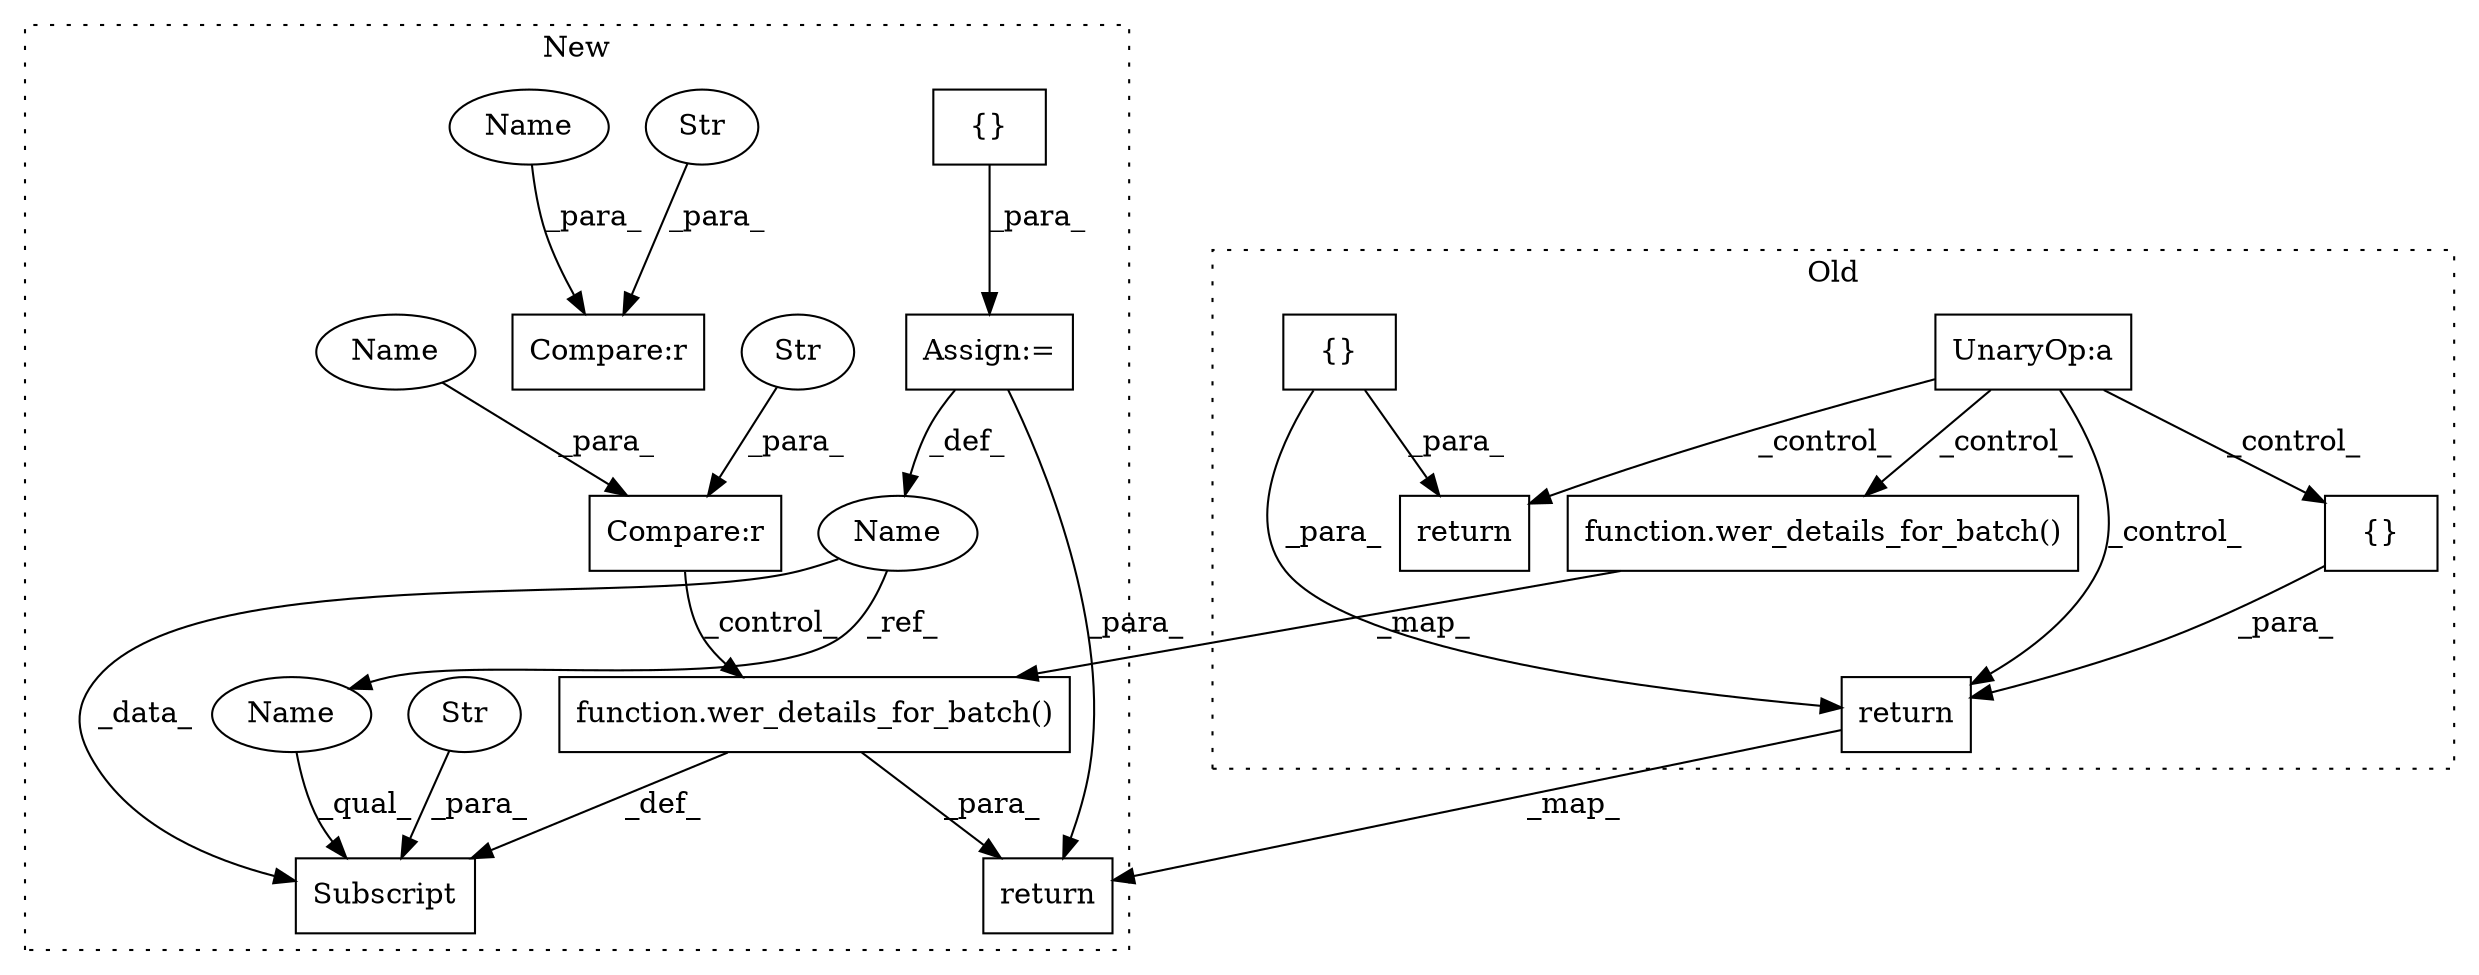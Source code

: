 digraph G {
subgraph cluster0 {
1 [label="function.wer_details_for_batch()" a="75" s="3299,3335" l="22,1" shape="box"];
8 [label="UnaryOp:a" a="61" s="3139" l="14" shape="box"];
10 [label="{}" a="95" s="3291,3336" l="1,1" shape="box"];
14 [label="return" a="93" s="3350" l="7" shape="box"];
16 [label="{}" a="59" s="3086,3115" l="1,0" shape="box"];
17 [label="return" a="93" s="3378" l="7" shape="box"];
label = "Old";
style="dotted";
}
subgraph cluster1 {
2 [label="function.wer_details_for_batch()" a="75" s="3405,3441" l="22,1" shape="box"];
3 [label="Subscript" a="63" s="3390,0" l="12,0" shape="box"];
4 [label="Str" a="66" s="3396" l="5" shape="ellipse"];
5 [label="{}" a="95" s="3091,3092" l="2,1" shape="box"];
6 [label="Name" a="87" s="3083" l="5" shape="ellipse"];
7 [label="Assign:=" a="68" s="3088" l="3" shape="box"];
9 [label="Compare:r" a="40" s="3105" l="16" shape="box"];
11 [label="Str" a="66" s="3114" l="7" shape="ellipse"];
12 [label="Compare:r" a="40" s="2842" l="16" shape="box"];
13 [label="Str" a="66" s="2851" l="7" shape="ellipse"];
15 [label="return" a="93" s="3452" l="7" shape="box"];
18 [label="Name" a="87" s="3390" l="5" shape="ellipse"];
19 [label="Name" a="87" s="2842" l="5" shape="ellipse"];
20 [label="Name" a="87" s="3105" l="5" shape="ellipse"];
label = "New";
style="dotted";
}
1 -> 2 [label="_map_"];
2 -> 15 [label="_para_"];
2 -> 3 [label="_def_"];
4 -> 3 [label="_para_"];
5 -> 7 [label="_para_"];
6 -> 3 [label="_data_"];
6 -> 18 [label="_ref_"];
7 -> 6 [label="_def_"];
7 -> 15 [label="_para_"];
8 -> 14 [label="_control_"];
8 -> 17 [label="_control_"];
8 -> 1 [label="_control_"];
8 -> 10 [label="_control_"];
9 -> 2 [label="_control_"];
10 -> 14 [label="_para_"];
11 -> 9 [label="_para_"];
13 -> 12 [label="_para_"];
14 -> 15 [label="_map_"];
16 -> 14 [label="_para_"];
16 -> 17 [label="_para_"];
18 -> 3 [label="_qual_"];
19 -> 12 [label="_para_"];
20 -> 9 [label="_para_"];
}